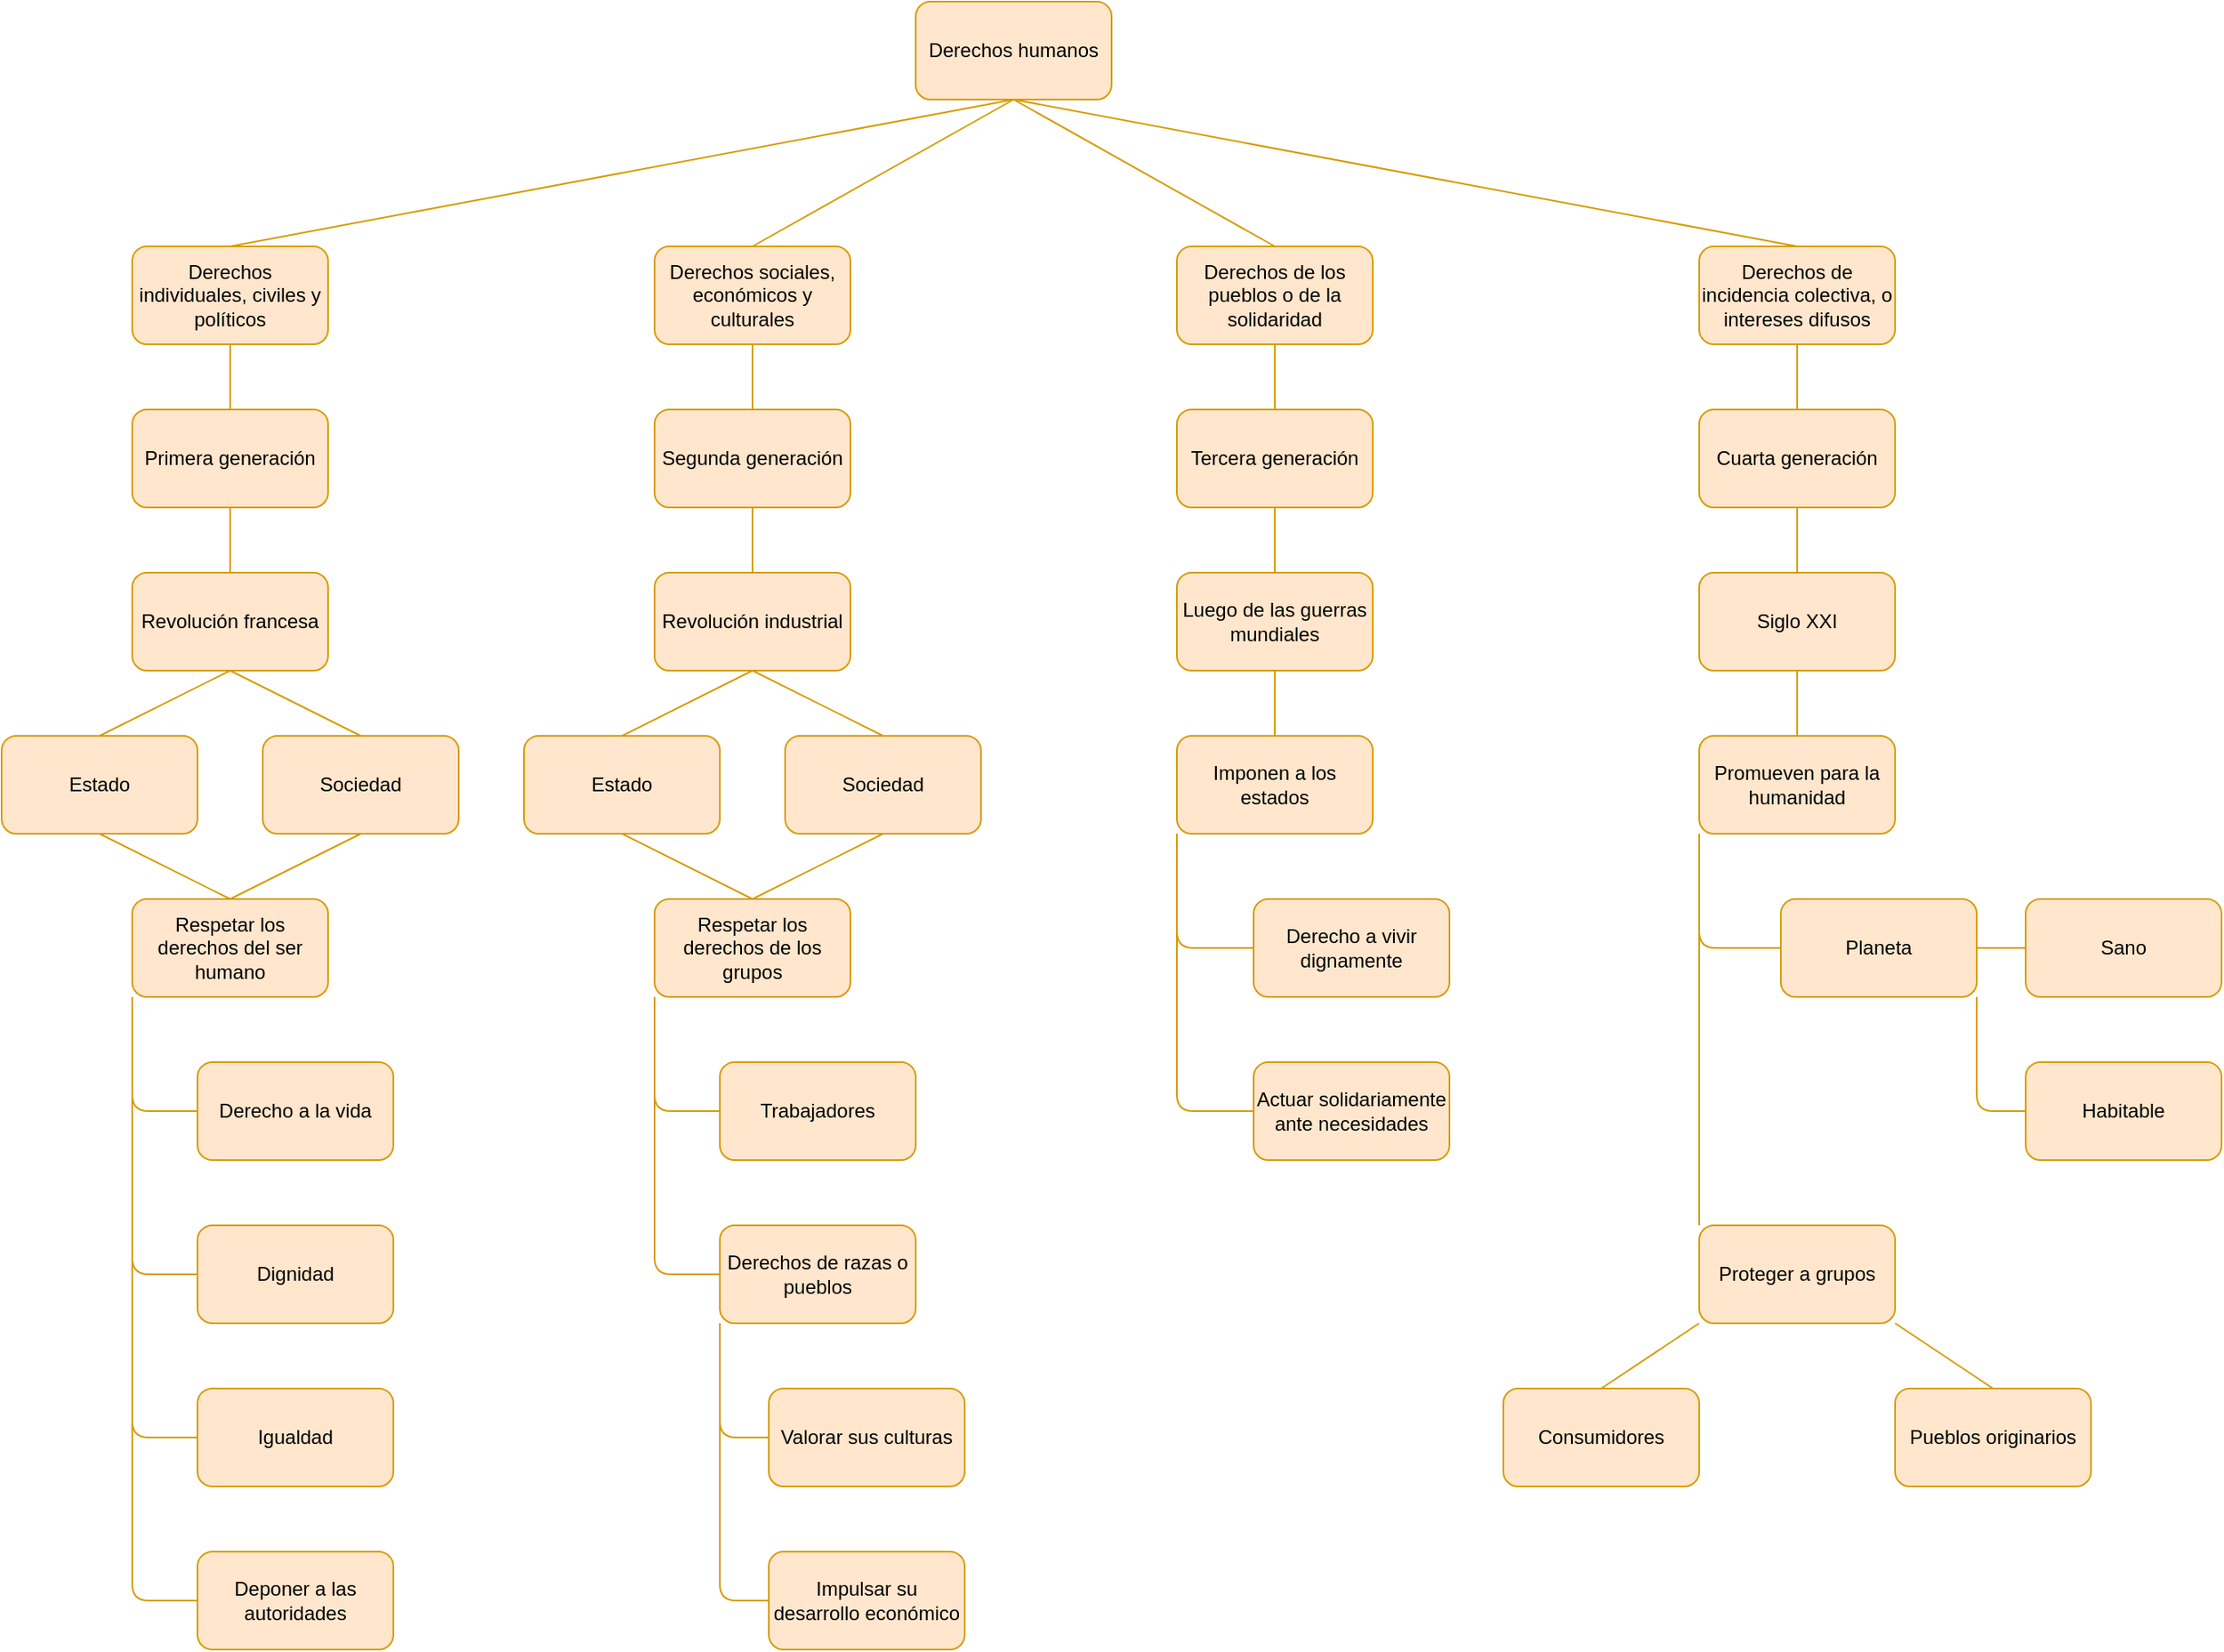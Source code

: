 <mxfile version="13.7.1" type="device"><diagram id="6RCnN24RZqqkBFUoSSSO" name="Page-1"><mxGraphModel dx="1736" dy="900" grid="1" gridSize="10" guides="1" tooltips="1" connect="1" arrows="1" fold="1" page="1" pageScale="1" pageWidth="827" pageHeight="1169" background="none" math="0" shadow="0"><root><mxCell id="0"/><mxCell id="1" parent="0"/><mxCell id="w_DT56PcGoH_4gV9shLj-1" value="Derechos humanos" style="rounded=1;whiteSpace=wrap;html=1;fillColor=#ffe6cc;strokeColor=#d79b00;" parent="1" vertex="1"><mxGeometry x="720" y="90" width="120" height="60" as="geometry"/></mxCell><mxCell id="w_DT56PcGoH_4gV9shLj-2" value="Derechos individuales, civiles y políticos" style="rounded=1;whiteSpace=wrap;html=1;fillColor=#ffe6cc;strokeColor=#d79b00;" parent="1" vertex="1"><mxGeometry x="240" y="240" width="120" height="60" as="geometry"/></mxCell><mxCell id="w_DT56PcGoH_4gV9shLj-3" value="Derechos sociales, económicos y culturales" style="rounded=1;whiteSpace=wrap;html=1;fillColor=#ffe6cc;strokeColor=#d79b00;" parent="1" vertex="1"><mxGeometry x="560" y="240" width="120" height="60" as="geometry"/></mxCell><mxCell id="w_DT56PcGoH_4gV9shLj-4" value="Derechos de los pueblos o de la solidaridad" style="rounded=1;whiteSpace=wrap;html=1;fillColor=#ffe6cc;strokeColor=#d79b00;" parent="1" vertex="1"><mxGeometry x="880" y="240" width="120" height="60" as="geometry"/></mxCell><mxCell id="w_DT56PcGoH_4gV9shLj-5" value="" style="endArrow=none;html=1;entryX=0.5;entryY=1;entryDx=0;entryDy=0;exitX=0.5;exitY=0;exitDx=0;exitDy=0;fillColor=#ffe6cc;strokeColor=#d79b00;" parent="1" source="w_DT56PcGoH_4gV9shLj-3" target="w_DT56PcGoH_4gV9shLj-1" edge="1"><mxGeometry width="50" height="50" relative="1" as="geometry"><mxPoint x="490" y="230" as="sourcePoint"/><mxPoint x="540" y="180" as="targetPoint"/></mxGeometry></mxCell><mxCell id="w_DT56PcGoH_4gV9shLj-6" value="" style="endArrow=none;html=1;exitX=0.5;exitY=0;exitDx=0;exitDy=0;entryX=0.5;entryY=1;entryDx=0;entryDy=0;fillColor=#ffe6cc;strokeColor=#d79b00;" parent="1" source="w_DT56PcGoH_4gV9shLj-2" target="w_DT56PcGoH_4gV9shLj-1" edge="1"><mxGeometry width="50" height="50" relative="1" as="geometry"><mxPoint x="300" y="220" as="sourcePoint"/><mxPoint x="350" y="170" as="targetPoint"/></mxGeometry></mxCell><mxCell id="w_DT56PcGoH_4gV9shLj-7" value="" style="endArrow=none;html=1;entryX=0.5;entryY=1;entryDx=0;entryDy=0;exitX=0.5;exitY=0;exitDx=0;exitDy=0;fillColor=#ffe6cc;strokeColor=#d79b00;" parent="1" source="w_DT56PcGoH_4gV9shLj-4" target="w_DT56PcGoH_4gV9shLj-1" edge="1"><mxGeometry width="50" height="50" relative="1" as="geometry"><mxPoint x="640" y="210" as="sourcePoint"/><mxPoint x="690" y="160" as="targetPoint"/></mxGeometry></mxCell><mxCell id="w_DT56PcGoH_4gV9shLj-8" value="Primera generación" style="rounded=1;whiteSpace=wrap;html=1;fillColor=#ffe6cc;strokeColor=#d79b00;" parent="1" vertex="1"><mxGeometry x="240" y="340" width="120" height="60" as="geometry"/></mxCell><mxCell id="w_DT56PcGoH_4gV9shLj-9" value="Revolución francesa" style="rounded=1;whiteSpace=wrap;html=1;fillColor=#ffe6cc;strokeColor=#d79b00;" parent="1" vertex="1"><mxGeometry x="240" y="440" width="120" height="60" as="geometry"/></mxCell><mxCell id="w_DT56PcGoH_4gV9shLj-10" value="" style="endArrow=none;html=1;entryX=0.5;entryY=1;entryDx=0;entryDy=0;exitX=0.5;exitY=0;exitDx=0;exitDy=0;fillColor=#ffe6cc;strokeColor=#d79b00;" parent="1" source="w_DT56PcGoH_4gV9shLj-8" target="w_DT56PcGoH_4gV9shLj-2" edge="1"><mxGeometry width="50" height="50" relative="1" as="geometry"><mxPoint x="180" y="340" as="sourcePoint"/><mxPoint x="230" y="290" as="targetPoint"/></mxGeometry></mxCell><mxCell id="w_DT56PcGoH_4gV9shLj-11" value="" style="endArrow=none;html=1;entryX=0.5;entryY=1;entryDx=0;entryDy=0;exitX=0.5;exitY=0;exitDx=0;exitDy=0;fillColor=#ffe6cc;strokeColor=#d79b00;" parent="1" source="w_DT56PcGoH_4gV9shLj-9" target="w_DT56PcGoH_4gV9shLj-8" edge="1"><mxGeometry width="50" height="50" relative="1" as="geometry"><mxPoint x="180" y="460" as="sourcePoint"/><mxPoint x="230" y="410" as="targetPoint"/></mxGeometry></mxCell><mxCell id="w_DT56PcGoH_4gV9shLj-12" value="Estado" style="rounded=1;whiteSpace=wrap;html=1;fillColor=#ffe6cc;strokeColor=#d79b00;" parent="1" vertex="1"><mxGeometry x="160" y="540" width="120" height="60" as="geometry"/></mxCell><mxCell id="w_DT56PcGoH_4gV9shLj-13" value="Sociedad" style="rounded=1;whiteSpace=wrap;html=1;fillColor=#ffe6cc;strokeColor=#d79b00;" parent="1" vertex="1"><mxGeometry x="320" y="540" width="120" height="60" as="geometry"/></mxCell><mxCell id="w_DT56PcGoH_4gV9shLj-14" value="" style="endArrow=none;html=1;entryX=0.5;entryY=1;entryDx=0;entryDy=0;exitX=0.5;exitY=0;exitDx=0;exitDy=0;fillColor=#ffe6cc;strokeColor=#d79b00;" parent="1" source="w_DT56PcGoH_4gV9shLj-12" target="w_DT56PcGoH_4gV9shLj-9" edge="1"><mxGeometry width="50" height="50" relative="1" as="geometry"><mxPoint x="190" y="530" as="sourcePoint"/><mxPoint x="240" y="480" as="targetPoint"/></mxGeometry></mxCell><mxCell id="w_DT56PcGoH_4gV9shLj-15" value="" style="endArrow=none;html=1;entryX=0.5;entryY=1;entryDx=0;entryDy=0;exitX=0.5;exitY=0;exitDx=0;exitDy=0;fillColor=#ffe6cc;strokeColor=#d79b00;" parent="1" source="w_DT56PcGoH_4gV9shLj-13" target="w_DT56PcGoH_4gV9shLj-9" edge="1"><mxGeometry width="50" height="50" relative="1" as="geometry"><mxPoint x="600" y="490" as="sourcePoint"/><mxPoint x="650" y="440" as="targetPoint"/></mxGeometry></mxCell><mxCell id="w_DT56PcGoH_4gV9shLj-16" value="Respetar los derechos del ser humano" style="rounded=1;whiteSpace=wrap;html=1;fillColor=#ffe6cc;strokeColor=#d79b00;" parent="1" vertex="1"><mxGeometry x="240" y="640" width="120" height="60" as="geometry"/></mxCell><mxCell id="w_DT56PcGoH_4gV9shLj-17" value="" style="endArrow=none;html=1;entryX=0.5;entryY=1;entryDx=0;entryDy=0;exitX=0.5;exitY=0;exitDx=0;exitDy=0;fillColor=#ffe6cc;strokeColor=#d79b00;" parent="1" source="w_DT56PcGoH_4gV9shLj-16" target="w_DT56PcGoH_4gV9shLj-12" edge="1"><mxGeometry width="50" height="50" relative="1" as="geometry"><mxPoint x="180" y="670" as="sourcePoint"/><mxPoint x="230" y="620" as="targetPoint"/></mxGeometry></mxCell><mxCell id="w_DT56PcGoH_4gV9shLj-18" value="" style="endArrow=none;html=1;entryX=0.5;entryY=1;entryDx=0;entryDy=0;exitX=0.5;exitY=0;exitDx=0;exitDy=0;fillColor=#ffe6cc;strokeColor=#d79b00;" parent="1" source="w_DT56PcGoH_4gV9shLj-16" target="w_DT56PcGoH_4gV9shLj-13" edge="1"><mxGeometry width="50" height="50" relative="1" as="geometry"><mxPoint x="430" y="690" as="sourcePoint"/><mxPoint x="480" y="640" as="targetPoint"/></mxGeometry></mxCell><mxCell id="w_DT56PcGoH_4gV9shLj-19" value="Derecho a la vida" style="rounded=1;whiteSpace=wrap;html=1;fillColor=#ffe6cc;strokeColor=#d79b00;" parent="1" vertex="1"><mxGeometry x="280" y="740" width="120" height="60" as="geometry"/></mxCell><mxCell id="w_DT56PcGoH_4gV9shLj-20" value="" style="endArrow=none;html=1;entryX=0;entryY=1;entryDx=0;entryDy=0;exitX=0;exitY=0.5;exitDx=0;exitDy=0;fillColor=#ffe6cc;strokeColor=#d79b00;" parent="1" source="w_DT56PcGoH_4gV9shLj-19" target="w_DT56PcGoH_4gV9shLj-16" edge="1"><mxGeometry width="50" height="50" relative="1" as="geometry"><mxPoint x="240" y="780" as="sourcePoint"/><mxPoint x="270" y="720" as="targetPoint"/><Array as="points"><mxPoint x="240" y="770"/></Array></mxGeometry></mxCell><mxCell id="w_DT56PcGoH_4gV9shLj-21" value="" style="endArrow=none;html=1;entryX=0;entryY=1;entryDx=0;entryDy=0;exitX=0;exitY=0.5;exitDx=0;exitDy=0;fillColor=#ffe6cc;strokeColor=#d79b00;" parent="1" source="w_DT56PcGoH_4gV9shLj-22" target="w_DT56PcGoH_4gV9shLj-16" edge="1"><mxGeometry width="50" height="50" relative="1" as="geometry"><mxPoint x="240" y="880" as="sourcePoint"/><mxPoint x="570" y="680" as="targetPoint"/><Array as="points"><mxPoint x="240" y="870"/></Array></mxGeometry></mxCell><mxCell id="w_DT56PcGoH_4gV9shLj-22" value="Dignidad" style="rounded=1;whiteSpace=wrap;html=1;fillColor=#ffe6cc;strokeColor=#d79b00;" parent="1" vertex="1"><mxGeometry x="280" y="840" width="120" height="60" as="geometry"/></mxCell><mxCell id="w_DT56PcGoH_4gV9shLj-23" value="Igualdad" style="rounded=1;whiteSpace=wrap;html=1;fillColor=#ffe6cc;strokeColor=#d79b00;" parent="1" vertex="1"><mxGeometry x="280" y="940" width="120" height="60" as="geometry"/></mxCell><mxCell id="w_DT56PcGoH_4gV9shLj-26" value="Deponer a las autoridades" style="rounded=1;whiteSpace=wrap;html=1;fillColor=#ffe6cc;strokeColor=#d79b00;" parent="1" vertex="1"><mxGeometry x="280" y="1040" width="120" height="60" as="geometry"/></mxCell><mxCell id="w_DT56PcGoH_4gV9shLj-27" value="" style="endArrow=none;html=1;entryX=0;entryY=1;entryDx=0;entryDy=0;exitX=0;exitY=0.5;exitDx=0;exitDy=0;fillColor=#ffe6cc;strokeColor=#d79b00;" parent="1" source="w_DT56PcGoH_4gV9shLj-23" target="w_DT56PcGoH_4gV9shLj-16" edge="1"><mxGeometry width="50" height="50" relative="1" as="geometry"><mxPoint x="140" y="930" as="sourcePoint"/><mxPoint x="570" y="920" as="targetPoint"/><Array as="points"><mxPoint x="240" y="970"/></Array></mxGeometry></mxCell><mxCell id="w_DT56PcGoH_4gV9shLj-31" value="" style="endArrow=none;html=1;entryX=0;entryY=1;entryDx=0;entryDy=0;exitX=0;exitY=0.5;exitDx=0;exitDy=0;fillColor=#ffe6cc;strokeColor=#d79b00;" parent="1" source="w_DT56PcGoH_4gV9shLj-26" target="w_DT56PcGoH_4gV9shLj-16" edge="1"><mxGeometry width="50" height="50" relative="1" as="geometry"><mxPoint x="140" y="860" as="sourcePoint"/><mxPoint x="190" y="810" as="targetPoint"/><Array as="points"><mxPoint x="240" y="1070"/></Array></mxGeometry></mxCell><mxCell id="w_DT56PcGoH_4gV9shLj-48" value="Segunda generación" style="rounded=1;whiteSpace=wrap;html=1;fillColor=#ffe6cc;strokeColor=#d79b00;" parent="1" vertex="1"><mxGeometry x="560" y="340" width="120" height="60" as="geometry"/></mxCell><mxCell id="w_DT56PcGoH_4gV9shLj-49" value="Revolución industrial" style="rounded=1;whiteSpace=wrap;html=1;fillColor=#ffe6cc;strokeColor=#d79b00;" parent="1" vertex="1"><mxGeometry x="560" y="440" width="120" height="60" as="geometry"/></mxCell><mxCell id="w_DT56PcGoH_4gV9shLj-50" value="" style="endArrow=none;html=1;entryX=0.5;entryY=1;entryDx=0;entryDy=0;exitX=0.5;exitY=0;exitDx=0;exitDy=0;fillColor=#ffe6cc;strokeColor=#d79b00;" parent="1" source="w_DT56PcGoH_4gV9shLj-49" target="w_DT56PcGoH_4gV9shLj-48" edge="1"><mxGeometry width="50" height="50" relative="1" as="geometry"><mxPoint x="500" y="460" as="sourcePoint"/><mxPoint x="550" y="410" as="targetPoint"/></mxGeometry></mxCell><mxCell id="w_DT56PcGoH_4gV9shLj-51" value="Estado" style="rounded=1;whiteSpace=wrap;html=1;fillColor=#ffe6cc;strokeColor=#d79b00;" parent="1" vertex="1"><mxGeometry x="480" y="540" width="120" height="60" as="geometry"/></mxCell><mxCell id="w_DT56PcGoH_4gV9shLj-52" value="Sociedad" style="rounded=1;whiteSpace=wrap;html=1;fillColor=#ffe6cc;strokeColor=#d79b00;" parent="1" vertex="1"><mxGeometry x="640" y="540" width="120" height="60" as="geometry"/></mxCell><mxCell id="w_DT56PcGoH_4gV9shLj-53" value="" style="endArrow=none;html=1;entryX=0.5;entryY=1;entryDx=0;entryDy=0;exitX=0.5;exitY=0;exitDx=0;exitDy=0;fillColor=#ffe6cc;strokeColor=#d79b00;" parent="1" source="w_DT56PcGoH_4gV9shLj-51" target="w_DT56PcGoH_4gV9shLj-49" edge="1"><mxGeometry width="50" height="50" relative="1" as="geometry"><mxPoint x="510" y="530" as="sourcePoint"/><mxPoint x="560" y="480" as="targetPoint"/></mxGeometry></mxCell><mxCell id="w_DT56PcGoH_4gV9shLj-54" value="" style="endArrow=none;html=1;entryX=0.5;entryY=1;entryDx=0;entryDy=0;exitX=0.5;exitY=0;exitDx=0;exitDy=0;fillColor=#ffe6cc;strokeColor=#d79b00;" parent="1" source="w_DT56PcGoH_4gV9shLj-52" target="w_DT56PcGoH_4gV9shLj-49" edge="1"><mxGeometry width="50" height="50" relative="1" as="geometry"><mxPoint x="920" y="490" as="sourcePoint"/><mxPoint x="970" y="440" as="targetPoint"/></mxGeometry></mxCell><mxCell id="w_DT56PcGoH_4gV9shLj-55" value="Respetar los derechos de los grupos" style="rounded=1;whiteSpace=wrap;html=1;fillColor=#ffe6cc;strokeColor=#d79b00;" parent="1" vertex="1"><mxGeometry x="560" y="640" width="120" height="60" as="geometry"/></mxCell><mxCell id="w_DT56PcGoH_4gV9shLj-56" value="" style="endArrow=none;html=1;entryX=0.5;entryY=1;entryDx=0;entryDy=0;exitX=0.5;exitY=0;exitDx=0;exitDy=0;fillColor=#ffe6cc;strokeColor=#d79b00;" parent="1" source="w_DT56PcGoH_4gV9shLj-55" target="w_DT56PcGoH_4gV9shLj-51" edge="1"><mxGeometry width="50" height="50" relative="1" as="geometry"><mxPoint x="500" y="670" as="sourcePoint"/><mxPoint x="550" y="620" as="targetPoint"/></mxGeometry></mxCell><mxCell id="w_DT56PcGoH_4gV9shLj-57" value="" style="endArrow=none;html=1;entryX=0.5;entryY=1;entryDx=0;entryDy=0;exitX=0.5;exitY=0;exitDx=0;exitDy=0;fillColor=#ffe6cc;strokeColor=#d79b00;" parent="1" source="w_DT56PcGoH_4gV9shLj-55" target="w_DT56PcGoH_4gV9shLj-52" edge="1"><mxGeometry width="50" height="50" relative="1" as="geometry"><mxPoint x="750" y="690" as="sourcePoint"/><mxPoint x="800" y="640" as="targetPoint"/></mxGeometry></mxCell><mxCell id="w_DT56PcGoH_4gV9shLj-58" value="Trabajadores" style="rounded=1;whiteSpace=wrap;html=1;fillColor=#ffe6cc;strokeColor=#d79b00;" parent="1" vertex="1"><mxGeometry x="600" y="740" width="120" height="60" as="geometry"/></mxCell><mxCell id="w_DT56PcGoH_4gV9shLj-59" value="" style="endArrow=none;html=1;entryX=0;entryY=1;entryDx=0;entryDy=0;exitX=0;exitY=0.5;exitDx=0;exitDy=0;fillColor=#ffe6cc;strokeColor=#d79b00;" parent="1" source="w_DT56PcGoH_4gV9shLj-58" target="w_DT56PcGoH_4gV9shLj-55" edge="1"><mxGeometry width="50" height="50" relative="1" as="geometry"><mxPoint x="560" y="780" as="sourcePoint"/><mxPoint x="590" y="720" as="targetPoint"/><Array as="points"><mxPoint x="560" y="770"/></Array></mxGeometry></mxCell><mxCell id="w_DT56PcGoH_4gV9shLj-60" value="" style="endArrow=none;html=1;entryX=0;entryY=1;entryDx=0;entryDy=0;exitX=0;exitY=0.5;exitDx=0;exitDy=0;fillColor=#ffe6cc;strokeColor=#d79b00;" parent="1" source="w_DT56PcGoH_4gV9shLj-61" target="w_DT56PcGoH_4gV9shLj-55" edge="1"><mxGeometry width="50" height="50" relative="1" as="geometry"><mxPoint x="560" y="880" as="sourcePoint"/><mxPoint x="890" y="680" as="targetPoint"/><Array as="points"><mxPoint x="560" y="870"/></Array></mxGeometry></mxCell><mxCell id="w_DT56PcGoH_4gV9shLj-61" value="Derechos de razas o pueblos" style="rounded=1;whiteSpace=wrap;html=1;fillColor=#ffe6cc;strokeColor=#d79b00;" parent="1" vertex="1"><mxGeometry x="600" y="840" width="120" height="60" as="geometry"/></mxCell><mxCell id="w_DT56PcGoH_4gV9shLj-62" value="Valorar sus culturas" style="rounded=1;whiteSpace=wrap;html=1;fillColor=#ffe6cc;strokeColor=#d79b00;" parent="1" vertex="1"><mxGeometry x="630" y="940" width="120" height="60" as="geometry"/></mxCell><mxCell id="w_DT56PcGoH_4gV9shLj-63" value="Impulsar su desarrollo económico" style="rounded=1;whiteSpace=wrap;html=1;fillColor=#ffe6cc;strokeColor=#d79b00;" parent="1" vertex="1"><mxGeometry x="630" y="1040" width="120" height="60" as="geometry"/></mxCell><mxCell id="w_DT56PcGoH_4gV9shLj-64" value="" style="endArrow=none;html=1;entryX=0;entryY=1;entryDx=0;entryDy=0;exitX=0;exitY=0.5;exitDx=0;exitDy=0;fillColor=#ffe6cc;strokeColor=#d79b00;" parent="1" source="w_DT56PcGoH_4gV9shLj-62" target="w_DT56PcGoH_4gV9shLj-61" edge="1"><mxGeometry width="50" height="50" relative="1" as="geometry"><mxPoint x="460" y="930" as="sourcePoint"/><mxPoint x="890" y="920" as="targetPoint"/><Array as="points"><mxPoint x="600" y="970"/></Array></mxGeometry></mxCell><mxCell id="w_DT56PcGoH_4gV9shLj-65" value="" style="endArrow=none;html=1;exitX=0;exitY=0.5;exitDx=0;exitDy=0;entryX=0;entryY=1;entryDx=0;entryDy=0;fillColor=#ffe6cc;strokeColor=#d79b00;" parent="1" source="w_DT56PcGoH_4gV9shLj-63" target="w_DT56PcGoH_4gV9shLj-61" edge="1"><mxGeometry width="50" height="50" relative="1" as="geometry"><mxPoint x="460" y="860" as="sourcePoint"/><mxPoint x="520" y="710" as="targetPoint"/><Array as="points"><mxPoint x="600" y="1070"/><mxPoint x="600" y="970"/></Array></mxGeometry></mxCell><mxCell id="w_DT56PcGoH_4gV9shLj-66" value="" style="endArrow=none;html=1;entryX=0.5;entryY=1;entryDx=0;entryDy=0;exitX=0.5;exitY=0;exitDx=0;exitDy=0;fillColor=#ffe6cc;strokeColor=#d79b00;" parent="1" source="w_DT56PcGoH_4gV9shLj-48" target="w_DT56PcGoH_4gV9shLj-3" edge="1"><mxGeometry width="50" height="50" relative="1" as="geometry"><mxPoint x="480" y="340" as="sourcePoint"/><mxPoint x="530" y="290" as="targetPoint"/></mxGeometry></mxCell><mxCell id="w_DT56PcGoH_4gV9shLj-67" value="Derechos de incidencia colectiva, o intereses difusos" style="rounded=1;whiteSpace=wrap;html=1;fillColor=#ffe6cc;strokeColor=#d79b00;" parent="1" vertex="1"><mxGeometry x="1200" y="240" width="120" height="60" as="geometry"/></mxCell><mxCell id="w_DT56PcGoH_4gV9shLj-68" value="" style="endArrow=none;html=1;exitX=0.5;exitY=1;exitDx=0;exitDy=0;entryX=0.5;entryY=0;entryDx=0;entryDy=0;fillColor=#ffe6cc;strokeColor=#d79b00;" parent="1" source="w_DT56PcGoH_4gV9shLj-1" target="w_DT56PcGoH_4gV9shLj-67" edge="1"><mxGeometry width="50" height="50" relative="1" as="geometry"><mxPoint x="900" y="160" as="sourcePoint"/><mxPoint x="950" y="110" as="targetPoint"/></mxGeometry></mxCell><mxCell id="w_DT56PcGoH_4gV9shLj-69" value="Tercera generación" style="rounded=1;whiteSpace=wrap;html=1;fillColor=#ffe6cc;strokeColor=#d79b00;" parent="1" vertex="1"><mxGeometry x="880" y="340" width="120" height="60" as="geometry"/></mxCell><mxCell id="w_DT56PcGoH_4gV9shLj-70" value="Luego de las guerras mundiales" style="rounded=1;whiteSpace=wrap;html=1;fillColor=#ffe6cc;strokeColor=#d79b00;" parent="1" vertex="1"><mxGeometry x="880" y="440" width="120" height="60" as="geometry"/></mxCell><mxCell id="w_DT56PcGoH_4gV9shLj-71" value="Imponen a los estados" style="rounded=1;whiteSpace=wrap;html=1;fillColor=#ffe6cc;strokeColor=#d79b00;" parent="1" vertex="1"><mxGeometry x="880" y="540" width="120" height="60" as="geometry"/></mxCell><mxCell id="w_DT56PcGoH_4gV9shLj-74" value="" style="endArrow=none;html=1;entryX=0.5;entryY=1;entryDx=0;entryDy=0;exitX=0.5;exitY=0;exitDx=0;exitDy=0;fillColor=#ffe6cc;strokeColor=#d79b00;" parent="1" source="w_DT56PcGoH_4gV9shLj-69" target="w_DT56PcGoH_4gV9shLj-4" edge="1"><mxGeometry width="50" height="50" relative="1" as="geometry"><mxPoint x="910" y="350" as="sourcePoint"/><mxPoint x="960" y="300" as="targetPoint"/></mxGeometry></mxCell><mxCell id="w_DT56PcGoH_4gV9shLj-75" value="" style="endArrow=none;html=1;entryX=0.5;entryY=1;entryDx=0;entryDy=0;exitX=0.5;exitY=0;exitDx=0;exitDy=0;fillColor=#ffe6cc;strokeColor=#d79b00;" parent="1" source="w_DT56PcGoH_4gV9shLj-70" target="w_DT56PcGoH_4gV9shLj-69" edge="1"><mxGeometry width="50" height="50" relative="1" as="geometry"><mxPoint x="910" y="470" as="sourcePoint"/><mxPoint x="960" y="420" as="targetPoint"/></mxGeometry></mxCell><mxCell id="w_DT56PcGoH_4gV9shLj-76" value="" style="endArrow=none;html=1;entryX=0.5;entryY=1;entryDx=0;entryDy=0;exitX=0.5;exitY=0;exitDx=0;exitDy=0;fillColor=#ffe6cc;strokeColor=#d79b00;" parent="1" source="w_DT56PcGoH_4gV9shLj-71" target="w_DT56PcGoH_4gV9shLj-70" edge="1"><mxGeometry width="50" height="50" relative="1" as="geometry"><mxPoint x="920" y="560" as="sourcePoint"/><mxPoint x="970" y="510" as="targetPoint"/></mxGeometry></mxCell><mxCell id="w_DT56PcGoH_4gV9shLj-77" value="Derecho a vivir dignamente" style="rounded=1;whiteSpace=wrap;html=1;fillColor=#ffe6cc;strokeColor=#d79b00;" parent="1" vertex="1"><mxGeometry x="927" y="640" width="120" height="60" as="geometry"/></mxCell><mxCell id="w_DT56PcGoH_4gV9shLj-78" value="" style="endArrow=none;html=1;entryX=0;entryY=1;entryDx=0;entryDy=0;exitX=0;exitY=0.5;exitDx=0;exitDy=0;fillColor=#ffe6cc;strokeColor=#d79b00;" parent="1" source="w_DT56PcGoH_4gV9shLj-77" target="w_DT56PcGoH_4gV9shLj-71" edge="1"><mxGeometry width="50" height="50" relative="1" as="geometry"><mxPoint x="880" y="700" as="sourcePoint"/><mxPoint x="880" y="630" as="targetPoint"/><Array as="points"><mxPoint x="880" y="670"/></Array></mxGeometry></mxCell><mxCell id="w_DT56PcGoH_4gV9shLj-79" value="Actuar solidariamente ante necesidades" style="rounded=1;whiteSpace=wrap;html=1;fillColor=#ffe6cc;strokeColor=#d79b00;" parent="1" vertex="1"><mxGeometry x="927" y="740" width="120" height="60" as="geometry"/></mxCell><mxCell id="w_DT56PcGoH_4gV9shLj-80" value="" style="endArrow=none;html=1;entryX=0;entryY=1;entryDx=0;entryDy=0;exitX=0;exitY=0.5;exitDx=0;exitDy=0;fillColor=#ffe6cc;strokeColor=#d79b00;" parent="1" source="w_DT56PcGoH_4gV9shLj-79" target="w_DT56PcGoH_4gV9shLj-71" edge="1"><mxGeometry width="50" height="50" relative="1" as="geometry"><mxPoint x="870" y="780" as="sourcePoint"/><mxPoint x="850" y="700" as="targetPoint"/><Array as="points"><mxPoint x="880" y="770"/></Array></mxGeometry></mxCell><mxCell id="w_DT56PcGoH_4gV9shLj-81" value="Cuarta generación" style="rounded=1;whiteSpace=wrap;html=1;fillColor=#ffe6cc;strokeColor=#d79b00;" parent="1" vertex="1"><mxGeometry x="1200" y="340" width="120" height="60" as="geometry"/></mxCell><mxCell id="w_DT56PcGoH_4gV9shLj-82" value="Siglo XXI" style="rounded=1;whiteSpace=wrap;html=1;fillColor=#ffe6cc;strokeColor=#d79b00;" parent="1" vertex="1"><mxGeometry x="1200" y="440" width="120" height="60" as="geometry"/></mxCell><mxCell id="dooiplfW8ZN0K6JJMQ7W-1" value="" style="endArrow=none;html=1;entryX=0.5;entryY=1;entryDx=0;entryDy=0;exitX=0.5;exitY=0;exitDx=0;exitDy=0;fillColor=#ffe6cc;strokeColor=#d79b00;" edge="1" parent="1" source="w_DT56PcGoH_4gV9shLj-81" target="w_DT56PcGoH_4gV9shLj-67"><mxGeometry width="50" height="50" relative="1" as="geometry"><mxPoint x="1110" y="360" as="sourcePoint"/><mxPoint x="1160" y="310" as="targetPoint"/></mxGeometry></mxCell><mxCell id="dooiplfW8ZN0K6JJMQ7W-2" value="" style="endArrow=none;html=1;entryX=0.5;entryY=1;entryDx=0;entryDy=0;exitX=0.5;exitY=0;exitDx=0;exitDy=0;fillColor=#ffe6cc;strokeColor=#d79b00;" edge="1" parent="1" source="w_DT56PcGoH_4gV9shLj-82" target="w_DT56PcGoH_4gV9shLj-81"><mxGeometry width="50" height="50" relative="1" as="geometry"><mxPoint x="1130" y="420" as="sourcePoint"/><mxPoint x="1180" y="370" as="targetPoint"/></mxGeometry></mxCell><mxCell id="dooiplfW8ZN0K6JJMQ7W-3" value="Promueven para la humanidad" style="rounded=1;whiteSpace=wrap;html=1;fillColor=#ffe6cc;strokeColor=#d79b00;" vertex="1" parent="1"><mxGeometry x="1200" y="540" width="120" height="60" as="geometry"/></mxCell><mxCell id="dooiplfW8ZN0K6JJMQ7W-4" value="" style="endArrow=none;html=1;entryX=0.5;entryY=1;entryDx=0;entryDy=0;exitX=0.5;exitY=0;exitDx=0;exitDy=0;fillColor=#ffe6cc;strokeColor=#d79b00;" edge="1" parent="1" source="dooiplfW8ZN0K6JJMQ7W-3" target="w_DT56PcGoH_4gV9shLj-82"><mxGeometry width="50" height="50" relative="1" as="geometry"><mxPoint x="1100" y="590" as="sourcePoint"/><mxPoint x="1150" y="540" as="targetPoint"/></mxGeometry></mxCell><mxCell id="dooiplfW8ZN0K6JJMQ7W-5" value="Planeta" style="rounded=1;whiteSpace=wrap;html=1;fillColor=#ffe6cc;strokeColor=#d79b00;" vertex="1" parent="1"><mxGeometry x="1250" y="640" width="120" height="60" as="geometry"/></mxCell><mxCell id="dooiplfW8ZN0K6JJMQ7W-6" value="Sano" style="rounded=1;whiteSpace=wrap;html=1;fillColor=#ffe6cc;strokeColor=#d79b00;" vertex="1" parent="1"><mxGeometry x="1400" y="640" width="120" height="60" as="geometry"/></mxCell><mxCell id="dooiplfW8ZN0K6JJMQ7W-7" value="Habitable" style="rounded=1;whiteSpace=wrap;html=1;fillColor=#ffe6cc;strokeColor=#d79b00;" vertex="1" parent="1"><mxGeometry x="1400" y="740" width="120" height="60" as="geometry"/></mxCell><mxCell id="dooiplfW8ZN0K6JJMQ7W-8" value="" style="endArrow=none;html=1;entryX=0;entryY=1;entryDx=0;entryDy=0;exitX=0;exitY=0.5;exitDx=0;exitDy=0;fillColor=#ffe6cc;strokeColor=#d79b00;" edge="1" parent="1" source="dooiplfW8ZN0K6JJMQ7W-5" target="dooiplfW8ZN0K6JJMQ7W-3"><mxGeometry width="50" height="50" relative="1" as="geometry"><mxPoint x="1200" y="680" as="sourcePoint"/><mxPoint x="1180" y="610" as="targetPoint"/><Array as="points"><mxPoint x="1200" y="670"/></Array></mxGeometry></mxCell><mxCell id="dooiplfW8ZN0K6JJMQ7W-9" value="" style="endArrow=none;html=1;entryX=1;entryY=0.5;entryDx=0;entryDy=0;exitX=0;exitY=0.5;exitDx=0;exitDy=0;fillColor=#ffe6cc;strokeColor=#d79b00;" edge="1" parent="1" source="dooiplfW8ZN0K6JJMQ7W-6" target="dooiplfW8ZN0K6JJMQ7W-5"><mxGeometry width="50" height="50" relative="1" as="geometry"><mxPoint x="1230" y="820" as="sourcePoint"/><mxPoint x="1280" y="770" as="targetPoint"/></mxGeometry></mxCell><mxCell id="dooiplfW8ZN0K6JJMQ7W-10" value="" style="endArrow=none;html=1;entryX=1;entryY=1;entryDx=0;entryDy=0;exitX=0;exitY=0.5;exitDx=0;exitDy=0;fillColor=#ffe6cc;strokeColor=#d79b00;" edge="1" parent="1" source="dooiplfW8ZN0K6JJMQ7W-7" target="dooiplfW8ZN0K6JJMQ7W-5"><mxGeometry width="50" height="50" relative="1" as="geometry"><mxPoint x="1370" y="780" as="sourcePoint"/><mxPoint x="1330" y="760" as="targetPoint"/><Array as="points"><mxPoint x="1370" y="770"/></Array></mxGeometry></mxCell><mxCell id="dooiplfW8ZN0K6JJMQ7W-11" value="" style="endArrow=none;html=1;entryX=0;entryY=1;entryDx=0;entryDy=0;exitX=0;exitY=0;exitDx=0;exitDy=0;fillColor=#ffe6cc;strokeColor=#d79b00;" edge="1" parent="1" source="dooiplfW8ZN0K6JJMQ7W-13" target="dooiplfW8ZN0K6JJMQ7W-3"><mxGeometry width="50" height="50" relative="1" as="geometry"><mxPoint x="1200" y="950" as="sourcePoint"/><mxPoint x="1230" y="750" as="targetPoint"/><Array as="points"/></mxGeometry></mxCell><mxCell id="dooiplfW8ZN0K6JJMQ7W-13" value="Proteger a grupos" style="rounded=1;whiteSpace=wrap;html=1;fillColor=#ffe6cc;strokeColor=#d79b00;" vertex="1" parent="1"><mxGeometry x="1200" y="840" width="120" height="60" as="geometry"/></mxCell><mxCell id="dooiplfW8ZN0K6JJMQ7W-14" value="Consumidores" style="rounded=1;whiteSpace=wrap;html=1;fillColor=#ffe6cc;strokeColor=#d79b00;" vertex="1" parent="1"><mxGeometry x="1080" y="940" width="120" height="60" as="geometry"/></mxCell><mxCell id="dooiplfW8ZN0K6JJMQ7W-15" value="Pueblos originarios" style="rounded=1;whiteSpace=wrap;html=1;fillColor=#ffe6cc;strokeColor=#d79b00;" vertex="1" parent="1"><mxGeometry x="1320" y="940" width="120" height="60" as="geometry"/></mxCell><mxCell id="dooiplfW8ZN0K6JJMQ7W-16" value="" style="endArrow=none;html=1;entryX=0;entryY=1;entryDx=0;entryDy=0;exitX=0.5;exitY=0;exitDx=0;exitDy=0;fillColor=#ffe6cc;strokeColor=#d79b00;" edge="1" parent="1" source="dooiplfW8ZN0K6JJMQ7W-14" target="dooiplfW8ZN0K6JJMQ7W-13"><mxGeometry width="50" height="50" relative="1" as="geometry"><mxPoint x="1250" y="1030" as="sourcePoint"/><mxPoint x="1300" y="980" as="targetPoint"/></mxGeometry></mxCell><mxCell id="dooiplfW8ZN0K6JJMQ7W-17" value="" style="endArrow=none;html=1;entryX=1;entryY=1;entryDx=0;entryDy=0;exitX=0.5;exitY=0;exitDx=0;exitDy=0;fillColor=#ffe6cc;strokeColor=#d79b00;" edge="1" parent="1" source="dooiplfW8ZN0K6JJMQ7W-15" target="dooiplfW8ZN0K6JJMQ7W-13"><mxGeometry width="50" height="50" relative="1" as="geometry"><mxPoint x="1260" y="980" as="sourcePoint"/><mxPoint x="1310" y="930" as="targetPoint"/></mxGeometry></mxCell></root></mxGraphModel></diagram></mxfile>